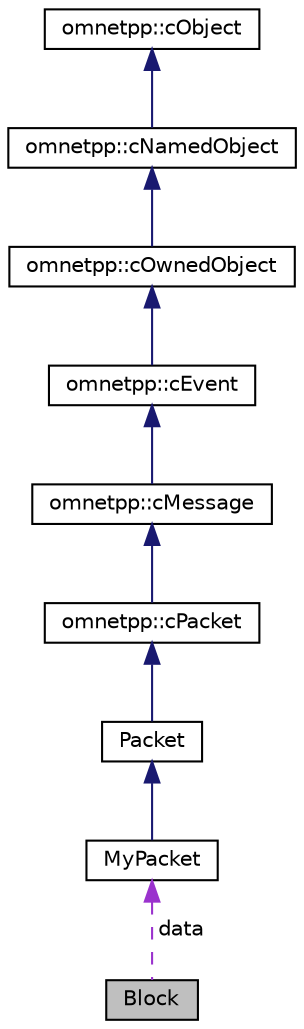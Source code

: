 digraph "Block"
{
 // LATEX_PDF_SIZE
  edge [fontname="Helvetica",fontsize="10",labelfontname="Helvetica",labelfontsize="10"];
  node [fontname="Helvetica",fontsize="10",shape=record];
  Node1 [label="Block",height=0.2,width=0.4,color="black", fillcolor="grey75", style="filled", fontcolor="black",tooltip=" "];
  Node2 -> Node1 [dir="back",color="darkorchid3",fontsize="10",style="dashed",label=" data" ,fontname="Helvetica"];
  Node2 [label="MyPacket",height=0.2,width=0.4,color="black", fillcolor="white", style="filled",URL="$classMyPacket.html",tooltip=" "];
  Node3 -> Node2 [dir="back",color="midnightblue",fontsize="10",style="solid",fontname="Helvetica"];
  Node3 [label="Packet",height=0.2,width=0.4,color="black", fillcolor="white", style="filled",URL="$classPacket.html",tooltip="Class generated from node/Packet.msg:15 by opp_msgtool."];
  Node4 -> Node3 [dir="back",color="midnightblue",fontsize="10",style="solid",fontname="Helvetica"];
  Node4 [label="omnetpp::cPacket",height=0.2,width=0.4,color="black", fillcolor="white", style="filled",URL="/home/asus/Downloads/omnetpp-6.0/doc/api/opptags.xml$classomnetpp_1_1cPacket.html",tooltip=" "];
  Node5 -> Node4 [dir="back",color="midnightblue",fontsize="10",style="solid",fontname="Helvetica"];
  Node5 [label="omnetpp::cMessage",height=0.2,width=0.4,color="black", fillcolor="white", style="filled",URL="/home/asus/Downloads/omnetpp-6.0/doc/api/opptags.xml$classomnetpp_1_1cMessage.html",tooltip=" "];
  Node6 -> Node5 [dir="back",color="midnightblue",fontsize="10",style="solid",fontname="Helvetica"];
  Node6 [label="omnetpp::cEvent",height=0.2,width=0.4,color="black", fillcolor="white", style="filled",URL="/home/asus/Downloads/omnetpp-6.0/doc/api/opptags.xml$classomnetpp_1_1cEvent.html",tooltip=" "];
  Node7 -> Node6 [dir="back",color="midnightblue",fontsize="10",style="solid",fontname="Helvetica"];
  Node7 [label="omnetpp::cOwnedObject",height=0.2,width=0.4,color="black", fillcolor="white", style="filled",URL="/home/asus/Downloads/omnetpp-6.0/doc/api/opptags.xml$classomnetpp_1_1cOwnedObject.html",tooltip=" "];
  Node8 -> Node7 [dir="back",color="midnightblue",fontsize="10",style="solid",fontname="Helvetica"];
  Node8 [label="omnetpp::cNamedObject",height=0.2,width=0.4,color="black", fillcolor="white", style="filled",URL="/home/asus/Downloads/omnetpp-6.0/doc/api/opptags.xml$classomnetpp_1_1cNamedObject.html",tooltip=" "];
  Node9 -> Node8 [dir="back",color="midnightblue",fontsize="10",style="solid",fontname="Helvetica"];
  Node9 [label="omnetpp::cObject",height=0.2,width=0.4,color="black", fillcolor="white", style="filled",URL="/home/asus/Downloads/omnetpp-6.0/doc/api/opptags.xml$classomnetpp_1_1cObject.html",tooltip=" "];
}
